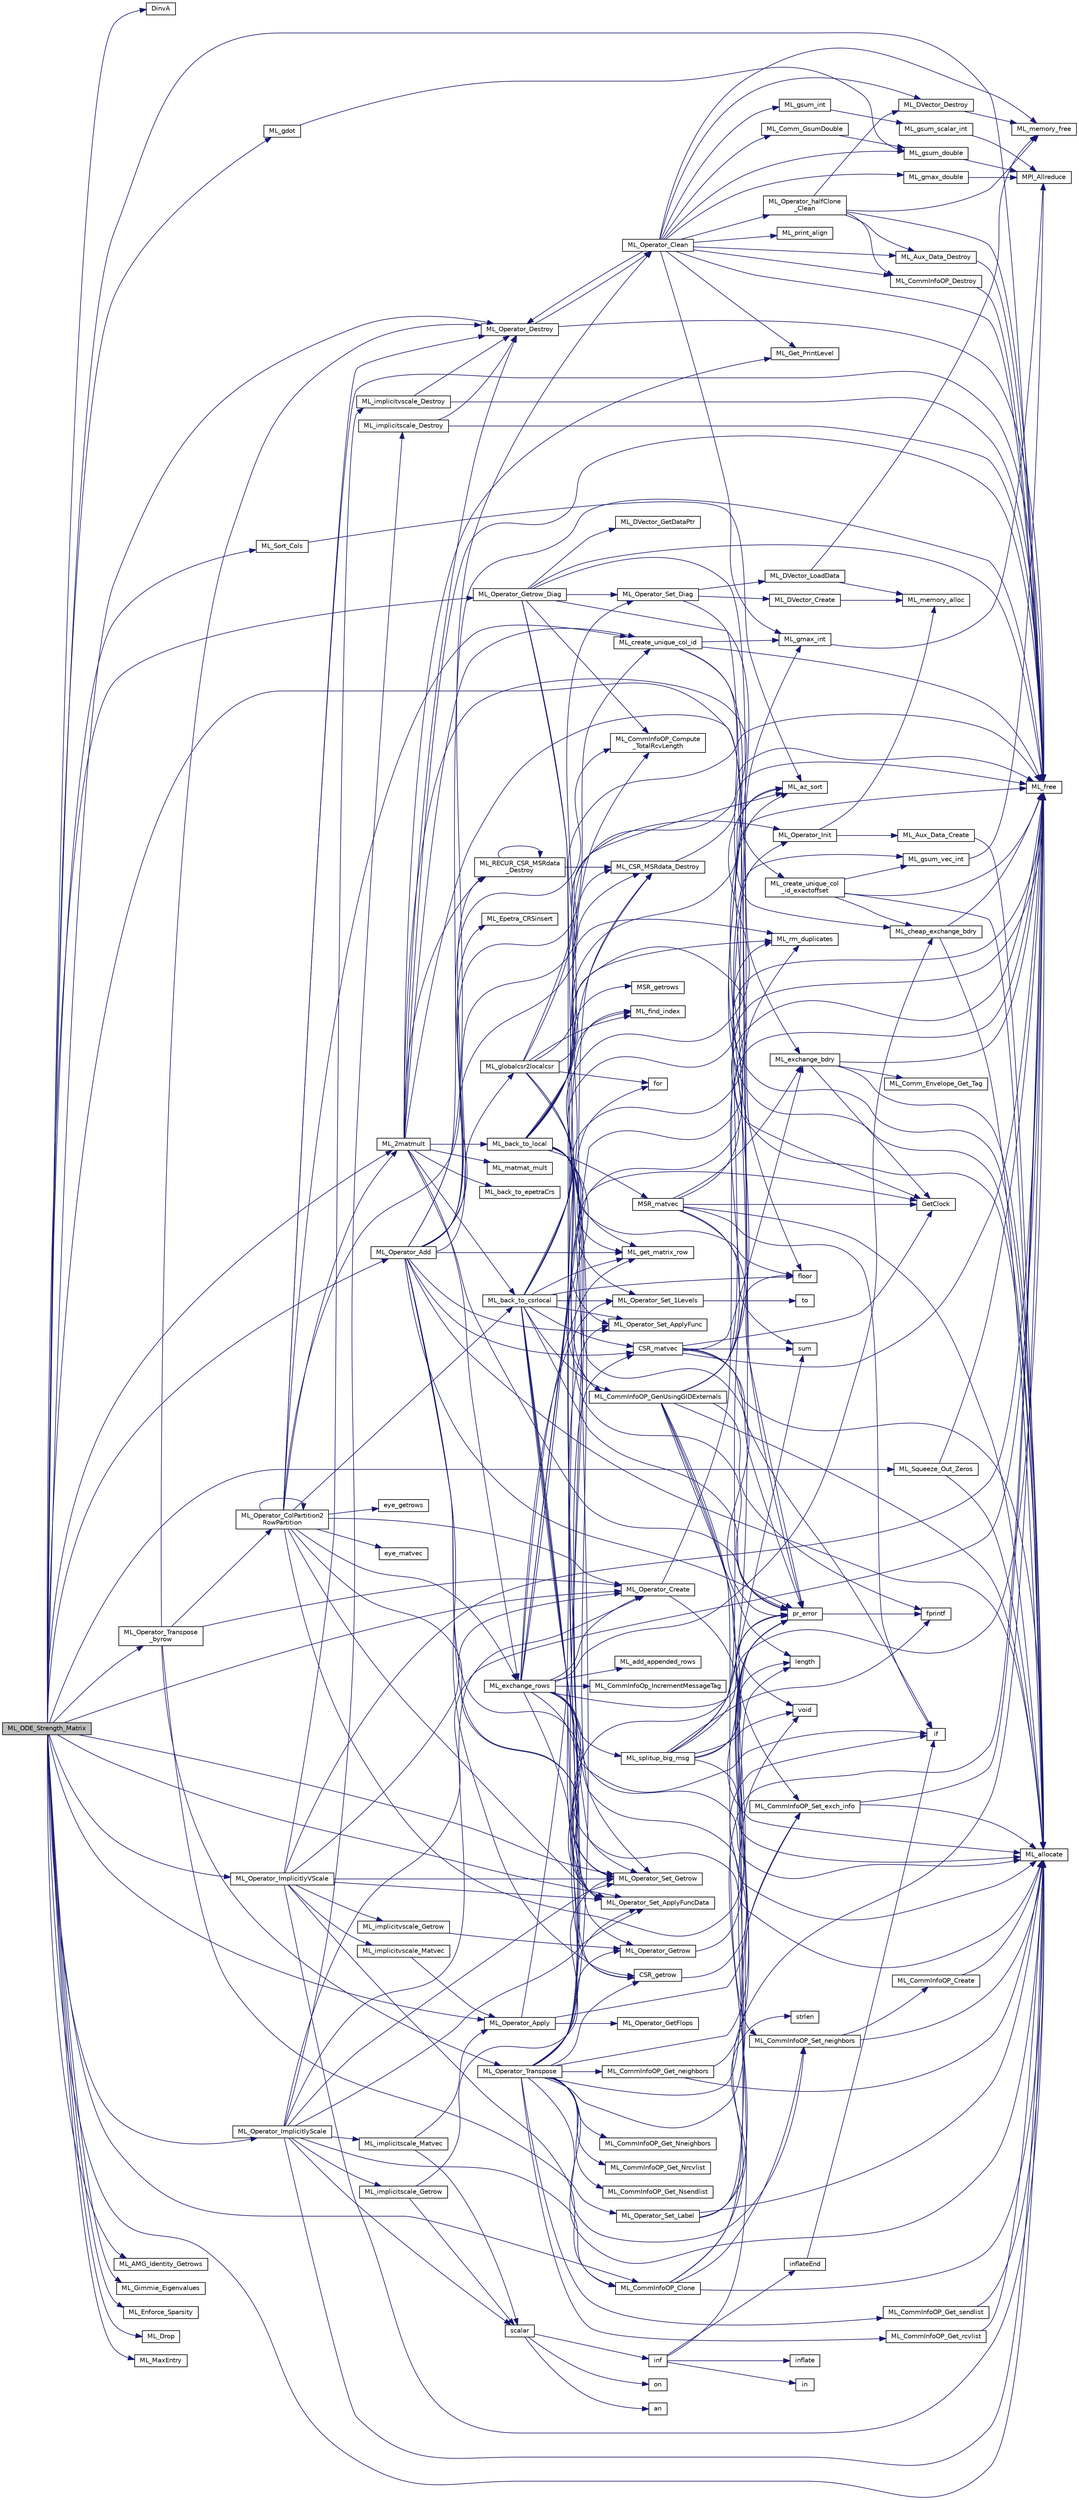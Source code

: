 digraph "ML_ODE_Strength_Matrix"
{
  edge [fontname="Helvetica",fontsize="10",labelfontname="Helvetica",labelfontsize="10"];
  node [fontname="Helvetica",fontsize="10",shape=record];
  rankdir="LR";
  Node558 [label="ML_ODE_Strength_Matrix",height=0.2,width=0.4,color="black", fillcolor="grey75", style="filled", fontcolor="black"];
  Node558 -> Node559 [color="midnightblue",fontsize="10",style="solid",fontname="Helvetica"];
  Node559 [label="DinvA",height=0.2,width=0.4,color="black", fillcolor="white", style="filled",URL="$d7/d5b/ml__smoother_8h.html#a45345db06c55305efbd85db3e8012dc4"];
  Node558 -> Node560 [color="midnightblue",fontsize="10",style="solid",fontname="Helvetica"];
  Node560 [label="ML_allocate",height=0.2,width=0.4,color="black", fillcolor="white", style="filled",URL="$db/d67/ml__memory_8h.html#a811b25127e31df6b13643586ea6ccdc6"];
  Node558 -> Node561 [color="midnightblue",fontsize="10",style="solid",fontname="Helvetica"];
  Node561 [label="ML_Operator_Create",height=0.2,width=0.4,color="black", fillcolor="white", style="filled",URL="$d8/dbe/ml__operator_8c.html#a968cf331c80336a4828880ceb951d689"];
  Node561 -> Node560 [color="midnightblue",fontsize="10",style="solid",fontname="Helvetica"];
  Node561 -> Node562 [color="midnightblue",fontsize="10",style="solid",fontname="Helvetica"];
  Node562 [label="ML_Operator_Init",height=0.2,width=0.4,color="black", fillcolor="white", style="filled",URL="$d8/dbe/ml__operator_8c.html#a793ffe0582b92bb56c04f4fea3bd8d02"];
  Node562 -> Node563 [color="midnightblue",fontsize="10",style="solid",fontname="Helvetica"];
  Node563 [label="ML_memory_alloc",height=0.2,width=0.4,color="black", fillcolor="white", style="filled",URL="$d8/d08/ml__memory_8c.html#ab656aed9d908a79217671761d4ba9a75"];
  Node562 -> Node564 [color="midnightblue",fontsize="10",style="solid",fontname="Helvetica"];
  Node564 [label="ML_Aux_Data_Create",height=0.2,width=0.4,color="black", fillcolor="white", style="filled",URL="$d8/dbe/ml__operator_8c.html#a1b6c2dab962fa9173a1a50afe90f7ec3"];
  Node564 -> Node560 [color="midnightblue",fontsize="10",style="solid",fontname="Helvetica"];
  Node558 -> Node565 [color="midnightblue",fontsize="10",style="solid",fontname="Helvetica"];
  Node565 [label="ML_Operator_Set_ApplyFuncData",height=0.2,width=0.4,color="black", fillcolor="white", style="filled",URL="$d8/dbe/ml__operator_8c.html#a22502cff00883df2ab93aa0ef476fd72"];
  Node558 -> Node566 [color="midnightblue",fontsize="10",style="solid",fontname="Helvetica"];
  Node566 [label="ML_Operator_Set_Getrow",height=0.2,width=0.4,color="black", fillcolor="white", style="filled",URL="$d8/dbe/ml__operator_8c.html#a49dca38f1d43d7ea7ffb96cbd258e4b8"];
  Node558 -> Node567 [color="midnightblue",fontsize="10",style="solid",fontname="Helvetica"];
  Node567 [label="ML_AMG_Identity_Getrows",height=0.2,width=0.4,color="black", fillcolor="white", style="filled",URL="$d1/dfe/ml__amg__gen_p_8c.html#aa391cdf774f245bc7df2f049791c108d"];
  Node558 -> Node568 [color="midnightblue",fontsize="10",style="solid",fontname="Helvetica"];
  Node568 [label="ML_CommInfoOP_Clone",height=0.2,width=0.4,color="black", fillcolor="white", style="filled",URL="$d1/da9/ml__comminfoop_8c.html#aabeb13d15d5e9952cf434d54eb38ef20"];
  Node568 -> Node560 [color="midnightblue",fontsize="10",style="solid",fontname="Helvetica"];
  Node568 -> Node569 [color="midnightblue",fontsize="10",style="solid",fontname="Helvetica"];
  Node569 [label="ML_CommInfoOP_Set_neighbors",height=0.2,width=0.4,color="black", fillcolor="white", style="filled",URL="$d1/da9/ml__comminfoop_8c.html#a90a2d898b28ee1754a68fab0f0d58503"];
  Node569 -> Node570 [color="midnightblue",fontsize="10",style="solid",fontname="Helvetica"];
  Node570 [label="ML_CommInfoOP_Create",height=0.2,width=0.4,color="black", fillcolor="white", style="filled",URL="$d1/da9/ml__comminfoop_8c.html#a2356cfac70c23c3898fd629386ce3851"];
  Node570 -> Node560 [color="midnightblue",fontsize="10",style="solid",fontname="Helvetica"];
  Node569 -> Node560 [color="midnightblue",fontsize="10",style="solid",fontname="Helvetica"];
  Node568 -> Node571 [color="midnightblue",fontsize="10",style="solid",fontname="Helvetica"];
  Node571 [label="ML_free",height=0.2,width=0.4,color="black", fillcolor="white", style="filled",URL="$db/d67/ml__memory_8h.html#a8977b8b65adf77545ebe88fcd1f6889a"];
  Node568 -> Node572 [color="midnightblue",fontsize="10",style="solid",fontname="Helvetica"];
  Node572 [label="ML_CommInfoOP_Set_exch_info",height=0.2,width=0.4,color="black", fillcolor="white", style="filled",URL="$d1/da9/ml__comminfoop_8c.html#af1c53a07be65fd4c52e4f678bcae1fd3"];
  Node572 -> Node560 [color="midnightblue",fontsize="10",style="solid",fontname="Helvetica"];
  Node572 -> Node571 [color="midnightblue",fontsize="10",style="solid",fontname="Helvetica"];
  Node558 -> Node573 [color="midnightblue",fontsize="10",style="solid",fontname="Helvetica"];
  Node573 [label="ML_Operator_Getrow_Diag",height=0.2,width=0.4,color="black", fillcolor="white", style="filled",URL="$dc/d11/ml__op__utils_8c.html#a40affce05b890204ac47eeadc510b14d"];
  Node573 -> Node574 [color="midnightblue",fontsize="10",style="solid",fontname="Helvetica"];
  Node574 [label="pr_error",height=0.2,width=0.4,color="black", fillcolor="white", style="filled",URL="$d6/de2/ml__utils_8c.html#a84a03c2d5c462ed7c0de12bc3384d576"];
  Node574 -> Node575 [color="midnightblue",fontsize="10",style="solid",fontname="Helvetica"];
  Node575 [label="fprintf",height=0.2,width=0.4,color="black", fillcolor="white", style="filled",URL="$d2/d8c/examplehs038_8m.html#ae272956ea74f28b2f067d455fead331f"];
  Node573 -> Node576 [color="midnightblue",fontsize="10",style="solid",fontname="Helvetica"];
  Node576 [label="ML_CommInfoOP_Compute\l_TotalRcvLength",height=0.2,width=0.4,color="black", fillcolor="white", style="filled",URL="$d1/da9/ml__comminfoop_8c.html#a9db8b8f27eaee3daa64022f209db998b"];
  Node573 -> Node560 [color="midnightblue",fontsize="10",style="solid",fontname="Helvetica"];
  Node573 -> Node577 [color="midnightblue",fontsize="10",style="solid",fontname="Helvetica"];
  Node577 [label="ML_Operator_Getrow",height=0.2,width=0.4,color="black", fillcolor="white", style="filled",URL="$d8/dbe/ml__operator_8c.html#a9031c5ef369cea12e948feac0eb0343a"];
  Node577 -> Node574 [color="midnightblue",fontsize="10",style="solid",fontname="Helvetica"];
  Node573 -> Node571 [color="midnightblue",fontsize="10",style="solid",fontname="Helvetica"];
  Node573 -> Node578 [color="midnightblue",fontsize="10",style="solid",fontname="Helvetica"];
  Node578 [label="ML_exchange_bdry",height=0.2,width=0.4,color="black", fillcolor="white", style="filled",URL="$d1/da9/ml__comminfoop_8c.html#a54d54632421530b8d261e1d9388c51b8"];
  Node578 -> Node579 [color="midnightblue",fontsize="10",style="solid",fontname="Helvetica"];
  Node579 [label="GetClock",height=0.2,width=0.4,color="black", fillcolor="white", style="filled",URL="$d6/de2/ml__utils_8c.html#ab9104f4e136b1a0627c2b3e23d1a003c"];
  Node578 -> Node560 [color="midnightblue",fontsize="10",style="solid",fontname="Helvetica"];
  Node578 -> Node580 [color="midnightblue",fontsize="10",style="solid",fontname="Helvetica"];
  Node580 [label="ML_Comm_Envelope_Get_Tag",height=0.2,width=0.4,color="black", fillcolor="white", style="filled",URL="$d1/da9/ml__comminfoop_8c.html#a4d86925c1126ff715612eb2e7a0bc6de"];
  Node578 -> Node571 [color="midnightblue",fontsize="10",style="solid",fontname="Helvetica"];
  Node573 -> Node581 [color="midnightblue",fontsize="10",style="solid",fontname="Helvetica"];
  Node581 [label="ML_Operator_Set_Diag",height=0.2,width=0.4,color="black", fillcolor="white", style="filled",URL="$d8/dbe/ml__operator_8c.html#a370c4800dada3cd59efef4a2a9a3ab68"];
  Node581 -> Node574 [color="midnightblue",fontsize="10",style="solid",fontname="Helvetica"];
  Node581 -> Node582 [color="midnightblue",fontsize="10",style="solid",fontname="Helvetica"];
  Node582 [label="ML_DVector_Create",height=0.2,width=0.4,color="black", fillcolor="white", style="filled",URL="$d3/dcd/ml__vec_8c.html#a31b671fdee4e145d317b85c4302e3a5d"];
  Node582 -> Node563 [color="midnightblue",fontsize="10",style="solid",fontname="Helvetica"];
  Node581 -> Node583 [color="midnightblue",fontsize="10",style="solid",fontname="Helvetica"];
  Node583 [label="ML_DVector_LoadData",height=0.2,width=0.4,color="black", fillcolor="white", style="filled",URL="$d3/dcd/ml__vec_8c.html#a53b81fc67049ae321f3d86be7493a9bb"];
  Node583 -> Node584 [color="midnightblue",fontsize="10",style="solid",fontname="Helvetica"];
  Node584 [label="ML_memory_free",height=0.2,width=0.4,color="black", fillcolor="white", style="filled",URL="$d8/d08/ml__memory_8c.html#ac0fa835db1ce7e092e6bdb285638f5de"];
  Node583 -> Node563 [color="midnightblue",fontsize="10",style="solid",fontname="Helvetica"];
  Node573 -> Node585 [color="midnightblue",fontsize="10",style="solid",fontname="Helvetica"];
  Node585 [label="ML_DVector_GetDataPtr",height=0.2,width=0.4,color="black", fillcolor="white", style="filled",URL="$d3/dcd/ml__vec_8c.html#ad915ae1890af3e759f31112af5812571"];
  Node558 -> Node571 [color="midnightblue",fontsize="10",style="solid",fontname="Helvetica"];
  Node558 -> Node586 [color="midnightblue",fontsize="10",style="solid",fontname="Helvetica"];
  Node586 [label="ML_Operator_ImplicitlyVScale",height=0.2,width=0.4,color="black", fillcolor="white", style="filled",URL="$d8/dbe/ml__operator_8c.html#a13242161feff8e5af558a5a4d3d20d24"];
  Node586 -> Node561 [color="midnightblue",fontsize="10",style="solid",fontname="Helvetica"];
  Node586 -> Node560 [color="midnightblue",fontsize="10",style="solid",fontname="Helvetica"];
  Node586 -> Node571 [color="midnightblue",fontsize="10",style="solid",fontname="Helvetica"];
  Node586 -> Node565 [color="midnightblue",fontsize="10",style="solid",fontname="Helvetica"];
  Node586 -> Node587 [color="midnightblue",fontsize="10",style="solid",fontname="Helvetica"];
  Node587 [label="ML_implicitvscale_Matvec",height=0.2,width=0.4,color="black", fillcolor="white", style="filled",URL="$d8/dbe/ml__operator_8c.html#a03cdf4e12cdb03b9226440718bbf0efa"];
  Node587 -> Node588 [color="midnightblue",fontsize="10",style="solid",fontname="Helvetica"];
  Node588 [label="ML_Operator_Apply",height=0.2,width=0.4,color="black", fillcolor="white", style="filled",URL="$d8/dbe/ml__operator_8c.html#a3274a612272c2980cde510e25606c951"];
  Node588 -> Node579 [color="midnightblue",fontsize="10",style="solid",fontname="Helvetica"];
  Node588 -> Node574 [color="midnightblue",fontsize="10",style="solid",fontname="Helvetica"];
  Node588 -> Node589 [color="midnightblue",fontsize="10",style="solid",fontname="Helvetica"];
  Node589 [label="ML_Operator_GetFlops",height=0.2,width=0.4,color="black", fillcolor="white", style="filled",URL="$d8/dbe/ml__operator_8c.html#af53fc04515185f88e362fdcb1048aea5"];
  Node586 -> Node566 [color="midnightblue",fontsize="10",style="solid",fontname="Helvetica"];
  Node586 -> Node590 [color="midnightblue",fontsize="10",style="solid",fontname="Helvetica"];
  Node590 [label="ML_implicitvscale_Getrow",height=0.2,width=0.4,color="black", fillcolor="white", style="filled",URL="$d8/dbe/ml__operator_8c.html#ac05c0d5a7dc13450eed0495df1ee7952"];
  Node590 -> Node577 [color="midnightblue",fontsize="10",style="solid",fontname="Helvetica"];
  Node586 -> Node591 [color="midnightblue",fontsize="10",style="solid",fontname="Helvetica"];
  Node591 [label="ML_implicitvscale_Destroy",height=0.2,width=0.4,color="black", fillcolor="white", style="filled",URL="$d8/dbe/ml__operator_8c.html#a99643a6518faa23948597096d1175c17"];
  Node591 -> Node592 [color="midnightblue",fontsize="10",style="solid",fontname="Helvetica"];
  Node592 [label="ML_Operator_Destroy",height=0.2,width=0.4,color="black", fillcolor="white", style="filled",URL="$d8/dbe/ml__operator_8c.html#a065f92e516cc9c4ad2b09b1fc126f50a"];
  Node592 -> Node593 [color="midnightblue",fontsize="10",style="solid",fontname="Helvetica"];
  Node593 [label="ML_Operator_Clean",height=0.2,width=0.4,color="black", fillcolor="white", style="filled",URL="$d8/dbe/ml__operator_8c.html#a98b1b99949c4c445e93f6e3ac3e2c0d1"];
  Node593 -> Node594 [color="midnightblue",fontsize="10",style="solid",fontname="Helvetica"];
  Node594 [label="ML_gsum_int",height=0.2,width=0.4,color="black", fillcolor="white", style="filled",URL="$d6/de2/ml__utils_8c.html#aa6d1397a2d84bb92040aa1131f07394e"];
  Node594 -> Node595 [color="midnightblue",fontsize="10",style="solid",fontname="Helvetica"];
  Node595 [label="ML_gsum_scalar_int",height=0.2,width=0.4,color="black", fillcolor="white", style="filled",URL="$d6/de2/ml__utils_8c.html#a8113147d48fc7d46cf8117c0698fdad0"];
  Node595 -> Node596 [color="midnightblue",fontsize="10",style="solid",fontname="Helvetica"];
  Node596 [label="MPI_Allreduce",height=0.2,width=0.4,color="black", fillcolor="white", style="filled",URL="$dd/d91/_n___v_dot_prod_8m.html#ada2f602fc0ac693d1c0f4cd1a2fb0d50"];
  Node593 -> Node597 [color="midnightblue",fontsize="10",style="solid",fontname="Helvetica"];
  Node597 [label="ML_Get_PrintLevel",height=0.2,width=0.4,color="black", fillcolor="white", style="filled",URL="$d5/d1b/ml__struct_8c.html#a30c19ebb161ec741c31d9add587402d6"];
  Node593 -> Node598 [color="midnightblue",fontsize="10",style="solid",fontname="Helvetica"];
  Node598 [label="ML_gsum_double",height=0.2,width=0.4,color="black", fillcolor="white", style="filled",URL="$d6/de2/ml__utils_8c.html#aa8205be523aca7a93bc89cbdee3b1c40"];
  Node598 -> Node596 [color="midnightblue",fontsize="10",style="solid",fontname="Helvetica"];
  Node593 -> Node599 [color="midnightblue",fontsize="10",style="solid",fontname="Helvetica"];
  Node599 [label="ML_Comm_GsumDouble",height=0.2,width=0.4,color="black", fillcolor="white", style="filled",URL="$db/d9d/ml__comm_8c.html#add13a805d12cc5ba9328a24dfbe09dcc"];
  Node599 -> Node598 [color="midnightblue",fontsize="10",style="solid",fontname="Helvetica"];
  Node593 -> Node600 [color="midnightblue",fontsize="10",style="solid",fontname="Helvetica"];
  Node600 [label="ML_gmax_double",height=0.2,width=0.4,color="black", fillcolor="white", style="filled",URL="$d6/de2/ml__utils_8c.html#ad0457a977a5fce83a96abdb640ebb849"];
  Node600 -> Node596 [color="midnightblue",fontsize="10",style="solid",fontname="Helvetica"];
  Node593 -> Node601 [color="midnightblue",fontsize="10",style="solid",fontname="Helvetica"];
  Node601 [label="ML_gmax_int",height=0.2,width=0.4,color="black", fillcolor="white", style="filled",URL="$d6/de2/ml__utils_8c.html#acebad6609ad7d983059a576227273c92"];
  Node601 -> Node596 [color="midnightblue",fontsize="10",style="solid",fontname="Helvetica"];
  Node593 -> Node602 [color="midnightblue",fontsize="10",style="solid",fontname="Helvetica"];
  Node602 [label="ML_print_align",height=0.2,width=0.4,color="black", fillcolor="white", style="filled",URL="$d6/de2/ml__utils_8c.html#a3e4b55d584dcfb0c70cb04963a4ed754"];
  Node593 -> Node571 [color="midnightblue",fontsize="10",style="solid",fontname="Helvetica"];
  Node593 -> Node603 [color="midnightblue",fontsize="10",style="solid",fontname="Helvetica"];
  Node603 [label="ML_Operator_halfClone\l_Clean",height=0.2,width=0.4,color="black", fillcolor="white", style="filled",URL="$d8/dbe/ml__operator_8c.html#a89ea74e5e5397a26295c323163327158"];
  Node603 -> Node604 [color="midnightblue",fontsize="10",style="solid",fontname="Helvetica"];
  Node604 [label="ML_DVector_Destroy",height=0.2,width=0.4,color="black", fillcolor="white", style="filled",URL="$d3/dcd/ml__vec_8c.html#a6d49ec6c66b9e2ad2fbfdda1b1671382"];
  Node604 -> Node584 [color="midnightblue",fontsize="10",style="solid",fontname="Helvetica"];
  Node603 -> Node584 [color="midnightblue",fontsize="10",style="solid",fontname="Helvetica"];
  Node603 -> Node605 [color="midnightblue",fontsize="10",style="solid",fontname="Helvetica"];
  Node605 [label="ML_CommInfoOP_Destroy",height=0.2,width=0.4,color="black", fillcolor="white", style="filled",URL="$d1/da9/ml__comminfoop_8c.html#ae86e960a5385114d0444cbbc1ef957a1"];
  Node605 -> Node571 [color="midnightblue",fontsize="10",style="solid",fontname="Helvetica"];
  Node603 -> Node571 [color="midnightblue",fontsize="10",style="solid",fontname="Helvetica"];
  Node603 -> Node606 [color="midnightblue",fontsize="10",style="solid",fontname="Helvetica"];
  Node606 [label="ML_Aux_Data_Destroy",height=0.2,width=0.4,color="black", fillcolor="white", style="filled",URL="$d8/dbe/ml__operator_8c.html#a0cf0ea900300c56982557a610e66f4e8"];
  Node606 -> Node571 [color="midnightblue",fontsize="10",style="solid",fontname="Helvetica"];
  Node593 -> Node592 [color="midnightblue",fontsize="10",style="solid",fontname="Helvetica"];
  Node593 -> Node604 [color="midnightblue",fontsize="10",style="solid",fontname="Helvetica"];
  Node593 -> Node605 [color="midnightblue",fontsize="10",style="solid",fontname="Helvetica"];
  Node593 -> Node584 [color="midnightblue",fontsize="10",style="solid",fontname="Helvetica"];
  Node593 -> Node606 [color="midnightblue",fontsize="10",style="solid",fontname="Helvetica"];
  Node592 -> Node571 [color="midnightblue",fontsize="10",style="solid",fontname="Helvetica"];
  Node591 -> Node571 [color="midnightblue",fontsize="10",style="solid",fontname="Helvetica"];
  Node586 -> Node568 [color="midnightblue",fontsize="10",style="solid",fontname="Helvetica"];
  Node558 -> Node607 [color="midnightblue",fontsize="10",style="solid",fontname="Helvetica"];
  Node607 [label="ML_Gimmie_Eigenvalues",height=0.2,width=0.4,color="black", fillcolor="white", style="filled",URL="$db/de5/ml__struct_8h.html#a5edc310857ad1ee5c7fc1427931d0344"];
  Node558 -> Node608 [color="midnightblue",fontsize="10",style="solid",fontname="Helvetica"];
  Node608 [label="ML_Operator_ImplicitlyScale",height=0.2,width=0.4,color="black", fillcolor="white", style="filled",URL="$d8/dbe/ml__operator_8c.html#a309ef9130d5a9309945e9ed69b4e6c96"];
  Node608 -> Node561 [color="midnightblue",fontsize="10",style="solid",fontname="Helvetica"];
  Node608 -> Node560 [color="midnightblue",fontsize="10",style="solid",fontname="Helvetica"];
  Node608 -> Node571 [color="midnightblue",fontsize="10",style="solid",fontname="Helvetica"];
  Node608 -> Node609 [color="midnightblue",fontsize="10",style="solid",fontname="Helvetica"];
  Node609 [label="scalar",height=0.2,width=0.4,color="black", fillcolor="white", style="filled",URL="$dc/d92/_i_d_a_set_options_8m.html#a5373997639e1cb2b4f2e38147e7b1500"];
  Node609 -> Node610 [color="midnightblue",fontsize="10",style="solid",fontname="Helvetica"];
  Node610 [label="inf",height=0.2,width=0.4,color="black", fillcolor="white", style="filled",URL="$d8/d6b/zpipe_8c.html#a2d4b6b347931ecd8c90017c53a7d9009"];
  Node610 -> Node611 [color="midnightblue",fontsize="10",style="solid",fontname="Helvetica"];
  Node611 [label="in",height=0.2,width=0.4,color="black", fillcolor="white", style="filled",URL="$d4/d55/gun_8c.html#a43f04018566627e305440b8734deb9db"];
  Node610 -> Node612 [color="midnightblue",fontsize="10",style="solid",fontname="Helvetica"];
  Node612 [label="void",height=0.2,width=0.4,color="black", fillcolor="white", style="filled",URL="$d1/dd1/3rd_party_2gc_2include_2gc_8h.html#acacfa47efcc44a29f7bb7d98f2a000f8"];
  Node610 -> Node613 [color="midnightblue",fontsize="10",style="solid",fontname="Helvetica"];
  Node613 [label="inflateEnd",height=0.2,width=0.4,color="black", fillcolor="white", style="filled",URL="$dd/d5f/_f_m_i_l_2_third_party_2_zlib_2zlib-1_82_86_2inflate_8c.html#aed3136bc8afc3ef309b731b4ad724534"];
  Node613 -> Node614 [color="midnightblue",fontsize="10",style="solid",fontname="Helvetica"];
  Node614 [label="if",height=0.2,width=0.4,color="black", fillcolor="white", style="filled",URL="$dc/ddc/3rd_party_2flex-2_85_835_2parse_8c.html#a5468319b5337c3d6192d299ceb3062fc"];
  Node610 -> Node615 [color="midnightblue",fontsize="10",style="solid",fontname="Helvetica"];
  Node615 [label="inflate",height=0.2,width=0.4,color="black", fillcolor="white", style="filled",URL="$dd/d5f/_f_m_i_l_2_third_party_2_zlib_2zlib-1_82_86_2inflate_8c.html#a9a49cf8b6ce882dea33505b0ac84ecef"];
  Node609 -> Node616 [color="midnightblue",fontsize="10",style="solid",fontname="Helvetica"];
  Node616 [label="an",height=0.2,width=0.4,color="black", fillcolor="white", style="filled",URL="$d2/dd0/_c_vode_sens_init_8m.html#a17bdad27655f3bf889d3f9621d7575de"];
  Node609 -> Node617 [color="midnightblue",fontsize="10",style="solid",fontname="Helvetica"];
  Node617 [label="on",height=0.2,width=0.4,color="black", fillcolor="white", style="filled",URL="$dc/d92/_i_d_a_set_options_8m.html#afd6141378c5ef32001d86c6c708bafe1"];
  Node608 -> Node565 [color="midnightblue",fontsize="10",style="solid",fontname="Helvetica"];
  Node608 -> Node618 [color="midnightblue",fontsize="10",style="solid",fontname="Helvetica"];
  Node618 [label="ML_implicitscale_Matvec",height=0.2,width=0.4,color="black", fillcolor="white", style="filled",URL="$d8/dbe/ml__operator_8c.html#a332a11d21110bb47c4c6e284c308d5df"];
  Node618 -> Node609 [color="midnightblue",fontsize="10",style="solid",fontname="Helvetica"];
  Node618 -> Node588 [color="midnightblue",fontsize="10",style="solid",fontname="Helvetica"];
  Node608 -> Node566 [color="midnightblue",fontsize="10",style="solid",fontname="Helvetica"];
  Node608 -> Node619 [color="midnightblue",fontsize="10",style="solid",fontname="Helvetica"];
  Node619 [label="ML_implicitscale_Getrow",height=0.2,width=0.4,color="black", fillcolor="white", style="filled",URL="$d8/dbe/ml__operator_8c.html#a70dbeb0c1cafded8684de3c51e319eb1"];
  Node619 -> Node609 [color="midnightblue",fontsize="10",style="solid",fontname="Helvetica"];
  Node619 -> Node577 [color="midnightblue",fontsize="10",style="solid",fontname="Helvetica"];
  Node608 -> Node620 [color="midnightblue",fontsize="10",style="solid",fontname="Helvetica"];
  Node620 [label="ML_implicitscale_Destroy",height=0.2,width=0.4,color="black", fillcolor="white", style="filled",URL="$d8/dbe/ml__operator_8c.html#a4b8622726fc5b3d74bbd82c0cf1879db"];
  Node620 -> Node592 [color="midnightblue",fontsize="10",style="solid",fontname="Helvetica"];
  Node620 -> Node571 [color="midnightblue",fontsize="10",style="solid",fontname="Helvetica"];
  Node608 -> Node568 [color="midnightblue",fontsize="10",style="solid",fontname="Helvetica"];
  Node558 -> Node621 [color="midnightblue",fontsize="10",style="solid",fontname="Helvetica"];
  Node621 [label="ML_Operator_Add",height=0.2,width=0.4,color="black", fillcolor="white", style="filled",URL="$d8/dbe/ml__operator_8c.html#a0cd26ba00e22b6211a8f6bd16e0c87ca"];
  Node621 -> Node574 [color="midnightblue",fontsize="10",style="solid",fontname="Helvetica"];
  Node621 -> Node576 [color="midnightblue",fontsize="10",style="solid",fontname="Helvetica"];
  Node621 -> Node622 [color="midnightblue",fontsize="10",style="solid",fontname="Helvetica"];
  Node622 [label="ML_create_unique_col_id",height=0.2,width=0.4,color="black", fillcolor="white", style="filled",URL="$d1/da9/ml__comminfoop_8c.html#ae5cc6f4324d39c3480112a93084da18a"];
  Node622 -> Node560 [color="midnightblue",fontsize="10",style="solid",fontname="Helvetica"];
  Node622 -> Node601 [color="midnightblue",fontsize="10",style="solid",fontname="Helvetica"];
  Node622 -> Node623 [color="midnightblue",fontsize="10",style="solid",fontname="Helvetica"];
  Node623 [label="ML_cheap_exchange_bdry",height=0.2,width=0.4,color="black", fillcolor="white", style="filled",URL="$d1/da9/ml__comminfoop_8c.html#aafd0be1ca80228f817fef143db39a7af"];
  Node623 -> Node560 [color="midnightblue",fontsize="10",style="solid",fontname="Helvetica"];
  Node623 -> Node571 [color="midnightblue",fontsize="10",style="solid",fontname="Helvetica"];
  Node622 -> Node571 [color="midnightblue",fontsize="10",style="solid",fontname="Helvetica"];
  Node621 -> Node560 [color="midnightblue",fontsize="10",style="solid",fontname="Helvetica"];
  Node621 -> Node624 [color="midnightblue",fontsize="10",style="solid",fontname="Helvetica"];
  Node624 [label="ML_get_matrix_row",height=0.2,width=0.4,color="black", fillcolor="white", style="filled",URL="$db/d64/ml__rap_8h.html#a2adecc67a57fe78355d69c97e16b0ed9"];
  Node621 -> Node625 [color="midnightblue",fontsize="10",style="solid",fontname="Helvetica"];
  Node625 [label="ML_Epetra_CRSinsert",height=0.2,width=0.4,color="black", fillcolor="white", style="filled",URL="$d9/d39/ml__epetra__utils_8h.html#acb5d57269e481c88b755d35b39631a7d"];
  Node621 -> Node593 [color="midnightblue",fontsize="10",style="solid",fontname="Helvetica"];
  Node621 -> Node562 [color="midnightblue",fontsize="10",style="solid",fontname="Helvetica"];
  Node621 -> Node565 [color="midnightblue",fontsize="10",style="solid",fontname="Helvetica"];
  Node621 -> Node566 [color="midnightblue",fontsize="10",style="solid",fontname="Helvetica"];
  Node621 -> Node626 [color="midnightblue",fontsize="10",style="solid",fontname="Helvetica"];
  Node626 [label="CSR_getrow",height=0.2,width=0.4,color="black", fillcolor="white", style="filled",URL="$dc/d02/ml__mat__formats_8c.html#af447df1942356f2126cd98332be9a606"];
  Node626 -> Node614 [color="midnightblue",fontsize="10",style="solid",fontname="Helvetica"];
  Node621 -> Node627 [color="midnightblue",fontsize="10",style="solid",fontname="Helvetica"];
  Node627 [label="ML_Operator_Set_ApplyFunc",height=0.2,width=0.4,color="black", fillcolor="white", style="filled",URL="$d8/dbe/ml__operator_8c.html#a36dedad8915211167a18341b2bee95b5"];
  Node621 -> Node628 [color="midnightblue",fontsize="10",style="solid",fontname="Helvetica"];
  Node628 [label="CSR_matvec",height=0.2,width=0.4,color="black", fillcolor="white", style="filled",URL="$dc/d02/ml__mat__formats_8c.html#a58533214696f2bfe8130ed80ce84e22e"];
  Node628 -> Node629 [color="midnightblue",fontsize="10",style="solid",fontname="Helvetica"];
  Node629 [label="sum",height=0.2,width=0.4,color="black", fillcolor="white", style="filled",URL="$dd/d3c/examplehs071_8m.html#ad1d7e10c2dad1043eb0e1b51f99f1b31"];
  Node628 -> Node614 [color="midnightblue",fontsize="10",style="solid",fontname="Helvetica"];
  Node628 -> Node560 [color="midnightblue",fontsize="10",style="solid",fontname="Helvetica"];
  Node628 -> Node574 [color="midnightblue",fontsize="10",style="solid",fontname="Helvetica"];
  Node628 -> Node578 [color="midnightblue",fontsize="10",style="solid",fontname="Helvetica"];
  Node628 -> Node579 [color="midnightblue",fontsize="10",style="solid",fontname="Helvetica"];
  Node628 -> Node571 [color="midnightblue",fontsize="10",style="solid",fontname="Helvetica"];
  Node621 -> Node630 [color="midnightblue",fontsize="10",style="solid",fontname="Helvetica"];
  Node630 [label="ML_globalcsr2localcsr",height=0.2,width=0.4,color="black", fillcolor="white", style="filled",URL="$d3/df6/ml__exch__row_8c.html#a59d95e0b16b5b1782d4e50b30f3f6d05"];
  Node630 -> Node560 [color="midnightblue",fontsize="10",style="solid",fontname="Helvetica"];
  Node630 -> Node574 [color="midnightblue",fontsize="10",style="solid",fontname="Helvetica"];
  Node630 -> Node624 [color="midnightblue",fontsize="10",style="solid",fontname="Helvetica"];
  Node630 -> Node631 [color="midnightblue",fontsize="10",style="solid",fontname="Helvetica"];
  Node631 [label="ML_az_sort",height=0.2,width=0.4,color="black", fillcolor="white", style="filled",URL="$d6/de2/ml__utils_8c.html#a555389cc413e2f3b73ead237c284cc11"];
  Node630 -> Node632 [color="midnightblue",fontsize="10",style="solid",fontname="Helvetica"];
  Node632 [label="ML_rm_duplicates",height=0.2,width=0.4,color="black", fillcolor="white", style="filled",URL="$d6/de2/ml__utils_8c.html#a4f576c68f9a99080b5f1961d55776960"];
  Node630 -> Node571 [color="midnightblue",fontsize="10",style="solid",fontname="Helvetica"];
  Node630 -> Node633 [color="midnightblue",fontsize="10",style="solid",fontname="Helvetica"];
  Node633 [label="for",height=0.2,width=0.4,color="black", fillcolor="white", style="filled",URL="$dc/ddc/3rd_party_2flex-2_85_835_2parse_8c.html#a8b9eb702eb3f9bcba3923532d1e801db"];
  Node630 -> Node634 [color="midnightblue",fontsize="10",style="solid",fontname="Helvetica"];
  Node634 [label="ML_find_index",height=0.2,width=0.4,color="black", fillcolor="white", style="filled",URL="$d6/de2/ml__utils_8c.html#a8aec88752eebca9578c6d38133b02605"];
  Node630 -> Node635 [color="midnightblue",fontsize="10",style="solid",fontname="Helvetica"];
  Node635 [label="ML_CommInfoOP_GenUsingGIDExternals",height=0.2,width=0.4,color="black", fillcolor="white", style="filled",URL="$d3/df6/ml__exch__row_8c.html#a60ed802b778f202d7274c2d8eb9f52c8"];
  Node635 -> Node636 [color="midnightblue",fontsize="10",style="solid",fontname="Helvetica"];
  Node636 [label="length",height=0.2,width=0.4,color="black", fillcolor="white", style="filled",URL="$db/d34/_k_i_n_set_options_8m.html#a5e0258c639a26425f868c8129a9a0329"];
  Node635 -> Node560 [color="midnightblue",fontsize="10",style="solid",fontname="Helvetica"];
  Node635 -> Node637 [color="midnightblue",fontsize="10",style="solid",fontname="Helvetica"];
  Node637 [label="ML_gsum_vec_int",height=0.2,width=0.4,color="black", fillcolor="white", style="filled",URL="$d6/de2/ml__utils_8c.html#a1e8c8dcf7177acecc5de09f2d441940d"];
  Node637 -> Node596 [color="midnightblue",fontsize="10",style="solid",fontname="Helvetica"];
  Node635 -> Node571 [color="midnightblue",fontsize="10",style="solid",fontname="Helvetica"];
  Node635 -> Node612 [color="midnightblue",fontsize="10",style="solid",fontname="Helvetica"];
  Node635 -> Node575 [color="midnightblue",fontsize="10",style="solid",fontname="Helvetica"];
  Node635 -> Node631 [color="midnightblue",fontsize="10",style="solid",fontname="Helvetica"];
  Node635 -> Node632 [color="midnightblue",fontsize="10",style="solid",fontname="Helvetica"];
  Node635 -> Node569 [color="midnightblue",fontsize="10",style="solid",fontname="Helvetica"];
  Node635 -> Node572 [color="midnightblue",fontsize="10",style="solid",fontname="Helvetica"];
  Node621 -> Node638 [color="midnightblue",fontsize="10",style="solid",fontname="Helvetica"];
  Node638 [label="ML_CSR_MSRdata_Destroy",height=0.2,width=0.4,color="black", fillcolor="white", style="filled",URL="$dc/d02/ml__mat__formats_8c.html#a16a37d0cf5d8405c35ae382a506cd353"];
  Node638 -> Node571 [color="midnightblue",fontsize="10",style="solid",fontname="Helvetica"];
  Node621 -> Node571 [color="midnightblue",fontsize="10",style="solid",fontname="Helvetica"];
  Node558 -> Node592 [color="midnightblue",fontsize="10",style="solid",fontname="Helvetica"];
  Node558 -> Node639 [color="midnightblue",fontsize="10",style="solid",fontname="Helvetica"];
  Node639 [label="ML_2matmult",height=0.2,width=0.4,color="black", fillcolor="white", style="filled",URL="$de/d30/ml__matmat__mult_8c.html#a9f3a7a724dff83396460036dda7d070c"];
  Node639 -> Node579 [color="midnightblue",fontsize="10",style="solid",fontname="Helvetica"];
  Node639 -> Node574 [color="midnightblue",fontsize="10",style="solid",fontname="Helvetica"];
  Node639 -> Node622 [color="midnightblue",fontsize="10",style="solid",fontname="Helvetica"];
  Node639 -> Node640 [color="midnightblue",fontsize="10",style="solid",fontname="Helvetica"];
  Node640 [label="ML_create_unique_col\l_id_exactoffset",height=0.2,width=0.4,color="black", fillcolor="white", style="filled",URL="$d1/da9/ml__comminfoop_8c.html#aa923ccd45e1324a71790352bdf2d0686"];
  Node640 -> Node560 [color="midnightblue",fontsize="10",style="solid",fontname="Helvetica"];
  Node640 -> Node637 [color="midnightblue",fontsize="10",style="solid",fontname="Helvetica"];
  Node640 -> Node571 [color="midnightblue",fontsize="10",style="solid",fontname="Helvetica"];
  Node640 -> Node623 [color="midnightblue",fontsize="10",style="solid",fontname="Helvetica"];
  Node639 -> Node641 [color="midnightblue",fontsize="10",style="solid",fontname="Helvetica"];
  Node641 [label="ML_exchange_rows",height=0.2,width=0.4,color="black", fillcolor="white", style="filled",URL="$d3/df6/ml__exch__row_8c.html#a1c34a4f2a7aaaa62ec8ba368729743b0"];
  Node641 -> Node576 [color="midnightblue",fontsize="10",style="solid",fontname="Helvetica"];
  Node641 -> Node560 [color="midnightblue",fontsize="10",style="solid",fontname="Helvetica"];
  Node641 -> Node574 [color="midnightblue",fontsize="10",style="solid",fontname="Helvetica"];
  Node641 -> Node624 [color="midnightblue",fontsize="10",style="solid",fontname="Helvetica"];
  Node641 -> Node571 [color="midnightblue",fontsize="10",style="solid",fontname="Helvetica"];
  Node641 -> Node623 [color="midnightblue",fontsize="10",style="solid",fontname="Helvetica"];
  Node641 -> Node614 [color="midnightblue",fontsize="10",style="solid",fontname="Helvetica"];
  Node641 -> Node642 [color="midnightblue",fontsize="10",style="solid",fontname="Helvetica"];
  Node642 [label="ML_CommInfoOp_IncrementMessageTag",height=0.2,width=0.4,color="black", fillcolor="white", style="filled",URL="$d1/da9/ml__comminfoop_8c.html#aee350801b6f364fc797cb3b4c13e86a0"];
  Node641 -> Node643 [color="midnightblue",fontsize="10",style="solid",fontname="Helvetica"];
  Node643 [label="ML_splitup_big_msg",height=0.2,width=0.4,color="black", fillcolor="white", style="filled",URL="$d6/de2/ml__utils_8c.html#ad22ca1e1ef56be679a4c885738d63cfe"];
  Node643 -> Node636 [color="midnightblue",fontsize="10",style="solid",fontname="Helvetica"];
  Node643 -> Node560 [color="midnightblue",fontsize="10",style="solid",fontname="Helvetica"];
  Node643 -> Node574 [color="midnightblue",fontsize="10",style="solid",fontname="Helvetica"];
  Node643 -> Node601 [color="midnightblue",fontsize="10",style="solid",fontname="Helvetica"];
  Node643 -> Node644 [color="midnightblue",fontsize="10",style="solid",fontname="Helvetica"];
  Node644 [label="floor",height=0.2,width=0.4,color="black", fillcolor="white", style="filled",URL="$dc/de2/mcvs_atm_disp__kry__bbd__p_8m.html#a532be631bf22af7829394ffbd4ad7894"];
  Node643 -> Node612 [color="midnightblue",fontsize="10",style="solid",fontname="Helvetica"];
  Node643 -> Node575 [color="midnightblue",fontsize="10",style="solid",fontname="Helvetica"];
  Node643 -> Node571 [color="midnightblue",fontsize="10",style="solid",fontname="Helvetica"];
  Node641 -> Node561 [color="midnightblue",fontsize="10",style="solid",fontname="Helvetica"];
  Node641 -> Node645 [color="midnightblue",fontsize="10",style="solid",fontname="Helvetica"];
  Node645 [label="ML_Operator_Set_1Levels",height=0.2,width=0.4,color="black", fillcolor="white", style="filled",URL="$d8/dbe/ml__operator_8c.html#a8a95d1b3346b7c47a9f845928fef489a"];
  Node645 -> Node646 [color="midnightblue",fontsize="10",style="solid",fontname="Helvetica"];
  Node646 [label="to",height=0.2,width=0.4,color="black", fillcolor="white", style="filled",URL="$da/de3/mkin_fer_tron__dns_8m.html#a6ba239c272ac277a003d1e03d88eb4d3"];
  Node641 -> Node565 [color="midnightblue",fontsize="10",style="solid",fontname="Helvetica"];
  Node641 -> Node566 [color="midnightblue",fontsize="10",style="solid",fontname="Helvetica"];
  Node641 -> Node626 [color="midnightblue",fontsize="10",style="solid",fontname="Helvetica"];
  Node641 -> Node633 [color="midnightblue",fontsize="10",style="solid",fontname="Helvetica"];
  Node641 -> Node647 [color="midnightblue",fontsize="10",style="solid",fontname="Helvetica"];
  Node647 [label="ML_add_appended_rows",height=0.2,width=0.4,color="black", fillcolor="white", style="filled",URL="$d3/df6/ml__exch__row_8c.html#a04b452f969350b21b37cf25ea0e1b2ee"];
  Node639 -> Node648 [color="midnightblue",fontsize="10",style="solid",fontname="Helvetica"];
  Node648 [label="ML_matmat_mult",height=0.2,width=0.4,color="black", fillcolor="white", style="filled",URL="$de/d30/ml__matmat__mult_8c.html#a4bdfa83f8023fae76afc54445e693c46"];
  Node639 -> Node571 [color="midnightblue",fontsize="10",style="solid",fontname="Helvetica"];
  Node639 -> Node649 [color="midnightblue",fontsize="10",style="solid",fontname="Helvetica"];
  Node649 [label="ML_RECUR_CSR_MSRdata\l_Destroy",height=0.2,width=0.4,color="black", fillcolor="white", style="filled",URL="$dc/d02/ml__mat__formats_8c.html#acfb95cb266bff3cbbf274e6371e4e035"];
  Node649 -> Node649 [color="midnightblue",fontsize="10",style="solid",fontname="Helvetica"];
  Node649 -> Node638 [color="midnightblue",fontsize="10",style="solid",fontname="Helvetica"];
  Node639 -> Node592 [color="midnightblue",fontsize="10",style="solid",fontname="Helvetica"];
  Node639 -> Node650 [color="midnightblue",fontsize="10",style="solid",fontname="Helvetica"];
  Node650 [label="ML_back_to_csrlocal",height=0.2,width=0.4,color="black", fillcolor="white", style="filled",URL="$d3/df6/ml__exch__row_8c.html#abb2ad8483926320ce59f300acfb58fbe"];
  Node650 -> Node560 [color="midnightblue",fontsize="10",style="solid",fontname="Helvetica"];
  Node650 -> Node574 [color="midnightblue",fontsize="10",style="solid",fontname="Helvetica"];
  Node650 -> Node624 [color="midnightblue",fontsize="10",style="solid",fontname="Helvetica"];
  Node650 -> Node631 [color="midnightblue",fontsize="10",style="solid",fontname="Helvetica"];
  Node650 -> Node632 [color="midnightblue",fontsize="10",style="solid",fontname="Helvetica"];
  Node650 -> Node644 [color="midnightblue",fontsize="10",style="solid",fontname="Helvetica"];
  Node650 -> Node634 [color="midnightblue",fontsize="10",style="solid",fontname="Helvetica"];
  Node650 -> Node638 [color="midnightblue",fontsize="10",style="solid",fontname="Helvetica"];
  Node650 -> Node645 [color="midnightblue",fontsize="10",style="solid",fontname="Helvetica"];
  Node650 -> Node565 [color="midnightblue",fontsize="10",style="solid",fontname="Helvetica"];
  Node650 -> Node566 [color="midnightblue",fontsize="10",style="solid",fontname="Helvetica"];
  Node650 -> Node626 [color="midnightblue",fontsize="10",style="solid",fontname="Helvetica"];
  Node650 -> Node627 [color="midnightblue",fontsize="10",style="solid",fontname="Helvetica"];
  Node650 -> Node628 [color="midnightblue",fontsize="10",style="solid",fontname="Helvetica"];
  Node650 -> Node635 [color="midnightblue",fontsize="10",style="solid",fontname="Helvetica"];
  Node650 -> Node571 [color="midnightblue",fontsize="10",style="solid",fontname="Helvetica"];
  Node639 -> Node651 [color="midnightblue",fontsize="10",style="solid",fontname="Helvetica"];
  Node651 [label="ML_back_to_local",height=0.2,width=0.4,color="black", fillcolor="white", style="filled",URL="$d3/df6/ml__exch__row_8c.html#ad0055645bdac76308ed7416bbee6884f"];
  Node651 -> Node560 [color="midnightblue",fontsize="10",style="solid",fontname="Helvetica"];
  Node651 -> Node624 [color="midnightblue",fontsize="10",style="solid",fontname="Helvetica"];
  Node651 -> Node631 [color="midnightblue",fontsize="10",style="solid",fontname="Helvetica"];
  Node651 -> Node632 [color="midnightblue",fontsize="10",style="solid",fontname="Helvetica"];
  Node651 -> Node644 [color="midnightblue",fontsize="10",style="solid",fontname="Helvetica"];
  Node651 -> Node571 [color="midnightblue",fontsize="10",style="solid",fontname="Helvetica"];
  Node651 -> Node634 [color="midnightblue",fontsize="10",style="solid",fontname="Helvetica"];
  Node651 -> Node638 [color="midnightblue",fontsize="10",style="solid",fontname="Helvetica"];
  Node651 -> Node645 [color="midnightblue",fontsize="10",style="solid",fontname="Helvetica"];
  Node651 -> Node565 [color="midnightblue",fontsize="10",style="solid",fontname="Helvetica"];
  Node651 -> Node566 [color="midnightblue",fontsize="10",style="solid",fontname="Helvetica"];
  Node651 -> Node652 [color="midnightblue",fontsize="10",style="solid",fontname="Helvetica"];
  Node652 [label="MSR_getrows",height=0.2,width=0.4,color="black", fillcolor="white", style="filled",URL="$dc/d02/ml__mat__formats_8c.html#aa2d6a46bcf1c9d61a40a810801335e09"];
  Node651 -> Node627 [color="midnightblue",fontsize="10",style="solid",fontname="Helvetica"];
  Node651 -> Node653 [color="midnightblue",fontsize="10",style="solid",fontname="Helvetica"];
  Node653 [label="MSR_matvec",height=0.2,width=0.4,color="black", fillcolor="white", style="filled",URL="$dc/d02/ml__mat__formats_8c.html#ad52869e65b8c1bcc0505e74184ac8bf6"];
  Node653 -> Node629 [color="midnightblue",fontsize="10",style="solid",fontname="Helvetica"];
  Node653 -> Node614 [color="midnightblue",fontsize="10",style="solid",fontname="Helvetica"];
  Node653 -> Node560 [color="midnightblue",fontsize="10",style="solid",fontname="Helvetica"];
  Node653 -> Node574 [color="midnightblue",fontsize="10",style="solid",fontname="Helvetica"];
  Node653 -> Node578 [color="midnightblue",fontsize="10",style="solid",fontname="Helvetica"];
  Node653 -> Node579 [color="midnightblue",fontsize="10",style="solid",fontname="Helvetica"];
  Node653 -> Node571 [color="midnightblue",fontsize="10",style="solid",fontname="Helvetica"];
  Node651 -> Node581 [color="midnightblue",fontsize="10",style="solid",fontname="Helvetica"];
  Node651 -> Node635 [color="midnightblue",fontsize="10",style="solid",fontname="Helvetica"];
  Node639 -> Node654 [color="midnightblue",fontsize="10",style="solid",fontname="Helvetica"];
  Node654 [label="ML_back_to_epetraCrs",height=0.2,width=0.4,color="black", fillcolor="white", style="filled",URL="$db/d64/ml__rap_8h.html#a239aad62d6492c63f5a565832fc6ab29"];
  Node639 -> Node597 [color="midnightblue",fontsize="10",style="solid",fontname="Helvetica"];
  Node558 -> Node655 [color="midnightblue",fontsize="10",style="solid",fontname="Helvetica"];
  Node655 [label="ML_Operator_Transpose\l_byrow",height=0.2,width=0.4,color="black", fillcolor="white", style="filled",URL="$dc/d11/ml__op__utils_8c.html#a16393d22d4bfbf47ef1d74ddc935b156"];
  Node655 -> Node561 [color="midnightblue",fontsize="10",style="solid",fontname="Helvetica"];
  Node655 -> Node656 [color="midnightblue",fontsize="10",style="solid",fontname="Helvetica"];
  Node656 [label="ML_Operator_Transpose",height=0.2,width=0.4,color="black", fillcolor="white", style="filled",URL="$dc/d11/ml__op__utils_8c.html#a7f75f5ce615fdee48096affb76956690"];
  Node656 -> Node636 [color="midnightblue",fontsize="10",style="solid",fontname="Helvetica"];
  Node656 -> Node629 [color="midnightblue",fontsize="10",style="solid",fontname="Helvetica"];
  Node656 -> Node657 [color="midnightblue",fontsize="10",style="solid",fontname="Helvetica"];
  Node657 [label="ML_CommInfoOP_Get_Nneighbors",height=0.2,width=0.4,color="black", fillcolor="white", style="filled",URL="$d1/da9/ml__comminfoop_8c.html#a25cef348c6124167ce17f935bcf8f995"];
  Node656 -> Node658 [color="midnightblue",fontsize="10",style="solid",fontname="Helvetica"];
  Node658 [label="ML_CommInfoOP_Get_neighbors",height=0.2,width=0.4,color="black", fillcolor="white", style="filled",URL="$d1/da9/ml__comminfoop_8c.html#ab7e315e7a31febfebcfe56df61d4f92c"];
  Node658 -> Node560 [color="midnightblue",fontsize="10",style="solid",fontname="Helvetica"];
  Node658 -> Node574 [color="midnightblue",fontsize="10",style="solid",fontname="Helvetica"];
  Node656 -> Node659 [color="midnightblue",fontsize="10",style="solid",fontname="Helvetica"];
  Node659 [label="ML_CommInfoOP_Get_Nrcvlist",height=0.2,width=0.4,color="black", fillcolor="white", style="filled",URL="$d1/da9/ml__comminfoop_8c.html#a2ce8d1bb74c5d417d9289e8cf8cb2827"];
  Node656 -> Node660 [color="midnightblue",fontsize="10",style="solid",fontname="Helvetica"];
  Node660 [label="ML_CommInfoOP_Get_Nsendlist",height=0.2,width=0.4,color="black", fillcolor="white", style="filled",URL="$d1/da9/ml__comminfoop_8c.html#a890f0287db2558dd69b214b70d5c804f"];
  Node656 -> Node560 [color="midnightblue",fontsize="10",style="solid",fontname="Helvetica"];
  Node656 -> Node569 [color="midnightblue",fontsize="10",style="solid",fontname="Helvetica"];
  Node656 -> Node571 [color="midnightblue",fontsize="10",style="solid",fontname="Helvetica"];
  Node656 -> Node661 [color="midnightblue",fontsize="10",style="solid",fontname="Helvetica"];
  Node661 [label="ML_CommInfoOP_Get_sendlist",height=0.2,width=0.4,color="black", fillcolor="white", style="filled",URL="$d1/da9/ml__comminfoop_8c.html#a67a78761b73abd34be6371c791363a23"];
  Node661 -> Node560 [color="midnightblue",fontsize="10",style="solid",fontname="Helvetica"];
  Node656 -> Node662 [color="midnightblue",fontsize="10",style="solid",fontname="Helvetica"];
  Node662 [label="ML_CommInfoOP_Get_rcvlist",height=0.2,width=0.4,color="black", fillcolor="white", style="filled",URL="$d1/da9/ml__comminfoop_8c.html#a6f8ee7ba79d4edb0a165f275dba43950"];
  Node662 -> Node560 [color="midnightblue",fontsize="10",style="solid",fontname="Helvetica"];
  Node656 -> Node572 [color="midnightblue",fontsize="10",style="solid",fontname="Helvetica"];
  Node656 -> Node574 [color="midnightblue",fontsize="10",style="solid",fontname="Helvetica"];
  Node656 -> Node638 [color="midnightblue",fontsize="10",style="solid",fontname="Helvetica"];
  Node656 -> Node565 [color="midnightblue",fontsize="10",style="solid",fontname="Helvetica"];
  Node656 -> Node627 [color="midnightblue",fontsize="10",style="solid",fontname="Helvetica"];
  Node656 -> Node628 [color="midnightblue",fontsize="10",style="solid",fontname="Helvetica"];
  Node656 -> Node566 [color="midnightblue",fontsize="10",style="solid",fontname="Helvetica"];
  Node656 -> Node626 [color="midnightblue",fontsize="10",style="solid",fontname="Helvetica"];
  Node655 -> Node663 [color="midnightblue",fontsize="10",style="solid",fontname="Helvetica"];
  Node663 [label="ML_Operator_Set_Label",height=0.2,width=0.4,color="black", fillcolor="white", style="filled",URL="$d8/dbe/ml__operator_8c.html#af6f9b7f5e9a91cf519360cf6d2be02ef"];
  Node663 -> Node571 [color="midnightblue",fontsize="10",style="solid",fontname="Helvetica"];
  Node663 -> Node664 [color="midnightblue",fontsize="10",style="solid",fontname="Helvetica"];
  Node664 [label="strlen",height=0.2,width=0.4,color="black", fillcolor="white", style="filled",URL="$d7/d57/iregex_8c.html#a492442620ce65db20fe7297b43cbca65"];
  Node663 -> Node560 [color="midnightblue",fontsize="10",style="solid",fontname="Helvetica"];
  Node663 -> Node574 [color="midnightblue",fontsize="10",style="solid",fontname="Helvetica"];
  Node655 -> Node665 [color="midnightblue",fontsize="10",style="solid",fontname="Helvetica"];
  Node665 [label="ML_Operator_ColPartition2\lRowPartition",height=0.2,width=0.4,color="black", fillcolor="white", style="filled",URL="$dc/d11/ml__op__utils_8c.html#a84945a7b45332650fc7bc8ce2d86c2ab"];
  Node665 -> Node561 [color="midnightblue",fontsize="10",style="solid",fontname="Helvetica"];
  Node665 -> Node565 [color="midnightblue",fontsize="10",style="solid",fontname="Helvetica"];
  Node665 -> Node666 [color="midnightblue",fontsize="10",style="solid",fontname="Helvetica"];
  Node666 [label="eye_matvec",height=0.2,width=0.4,color="black", fillcolor="white", style="filled",URL="$dc/d11/ml__op__utils_8c.html#acbc3c07a5c4140f6f3a71be344dbeb07"];
  Node665 -> Node566 [color="midnightblue",fontsize="10",style="solid",fontname="Helvetica"];
  Node665 -> Node667 [color="midnightblue",fontsize="10",style="solid",fontname="Helvetica"];
  Node667 [label="eye_getrows",height=0.2,width=0.4,color="black", fillcolor="white", style="filled",URL="$dc/d11/ml__op__utils_8c.html#a4f7217ee89aeb635dd6623b174fe14e0"];
  Node665 -> Node639 [color="midnightblue",fontsize="10",style="solid",fontname="Helvetica"];
  Node665 -> Node592 [color="midnightblue",fontsize="10",style="solid",fontname="Helvetica"];
  Node665 -> Node665 [color="midnightblue",fontsize="10",style="solid",fontname="Helvetica"];
  Node665 -> Node574 [color="midnightblue",fontsize="10",style="solid",fontname="Helvetica"];
  Node665 -> Node622 [color="midnightblue",fontsize="10",style="solid",fontname="Helvetica"];
  Node665 -> Node641 [color="midnightblue",fontsize="10",style="solid",fontname="Helvetica"];
  Node665 -> Node650 [color="midnightblue",fontsize="10",style="solid",fontname="Helvetica"];
  Node665 -> Node571 [color="midnightblue",fontsize="10",style="solid",fontname="Helvetica"];
  Node665 -> Node649 [color="midnightblue",fontsize="10",style="solid",fontname="Helvetica"];
  Node655 -> Node592 [color="midnightblue",fontsize="10",style="solid",fontname="Helvetica"];
  Node558 -> Node668 [color="midnightblue",fontsize="10",style="solid",fontname="Helvetica"];
  Node668 [label="ML_Sort_Cols",height=0.2,width=0.4,color="black", fillcolor="white", style="filled",URL="$d7/d1e/ml__agg__min__energy_8cpp.html#ab61e4a7c59c55f001a1065a8f546e3fd"];
  Node668 -> Node631 [color="midnightblue",fontsize="10",style="solid",fontname="Helvetica"];
  Node558 -> Node669 [color="midnightblue",fontsize="10",style="solid",fontname="Helvetica"];
  Node669 [label="ML_Enforce_Sparsity",height=0.2,width=0.4,color="black", fillcolor="white", style="filled",URL="$d7/d1e/ml__agg__min__energy_8cpp.html#a7424103c95d287638a98dfef82b899b0"];
  Node558 -> Node644 [color="midnightblue",fontsize="10",style="solid",fontname="Helvetica"];
  Node558 -> Node670 [color="midnightblue",fontsize="10",style="solid",fontname="Helvetica"];
  Node670 [label="ML_Drop",height=0.2,width=0.4,color="black", fillcolor="white", style="filled",URL="$d7/d1e/ml__agg__min__energy_8cpp.html#ab11f3edb0bc6b28f2b09c4be3d08eab7"];
  Node558 -> Node671 [color="midnightblue",fontsize="10",style="solid",fontname="Helvetica"];
  Node671 [label="ML_Squeeze_Out_Zeros",height=0.2,width=0.4,color="black", fillcolor="white", style="filled",URL="$d7/d1e/ml__agg__min__energy_8cpp.html#a5c4f2a875184c8ac1b64aa86a7bdfd10"];
  Node671 -> Node560 [color="midnightblue",fontsize="10",style="solid",fontname="Helvetica"];
  Node671 -> Node571 [color="midnightblue",fontsize="10",style="solid",fontname="Helvetica"];
  Node558 -> Node588 [color="midnightblue",fontsize="10",style="solid",fontname="Helvetica"];
  Node558 -> Node672 [color="midnightblue",fontsize="10",style="solid",fontname="Helvetica"];
  Node672 [label="ML_gdot",height=0.2,width=0.4,color="black", fillcolor="white", style="filled",URL="$d6/de2/ml__utils_8c.html#a014ce25c0545fc544ca88a0c6ba29fc4"];
  Node672 -> Node598 [color="midnightblue",fontsize="10",style="solid",fontname="Helvetica"];
  Node558 -> Node673 [color="midnightblue",fontsize="10",style="solid",fontname="Helvetica"];
  Node673 [label="ML_MaxEntry",height=0.2,width=0.4,color="black", fillcolor="white", style="filled",URL="$d7/d1e/ml__agg__min__energy_8cpp.html#a9d6ecf03ce2b1d8e49849a4a01e4a66a"];
}
